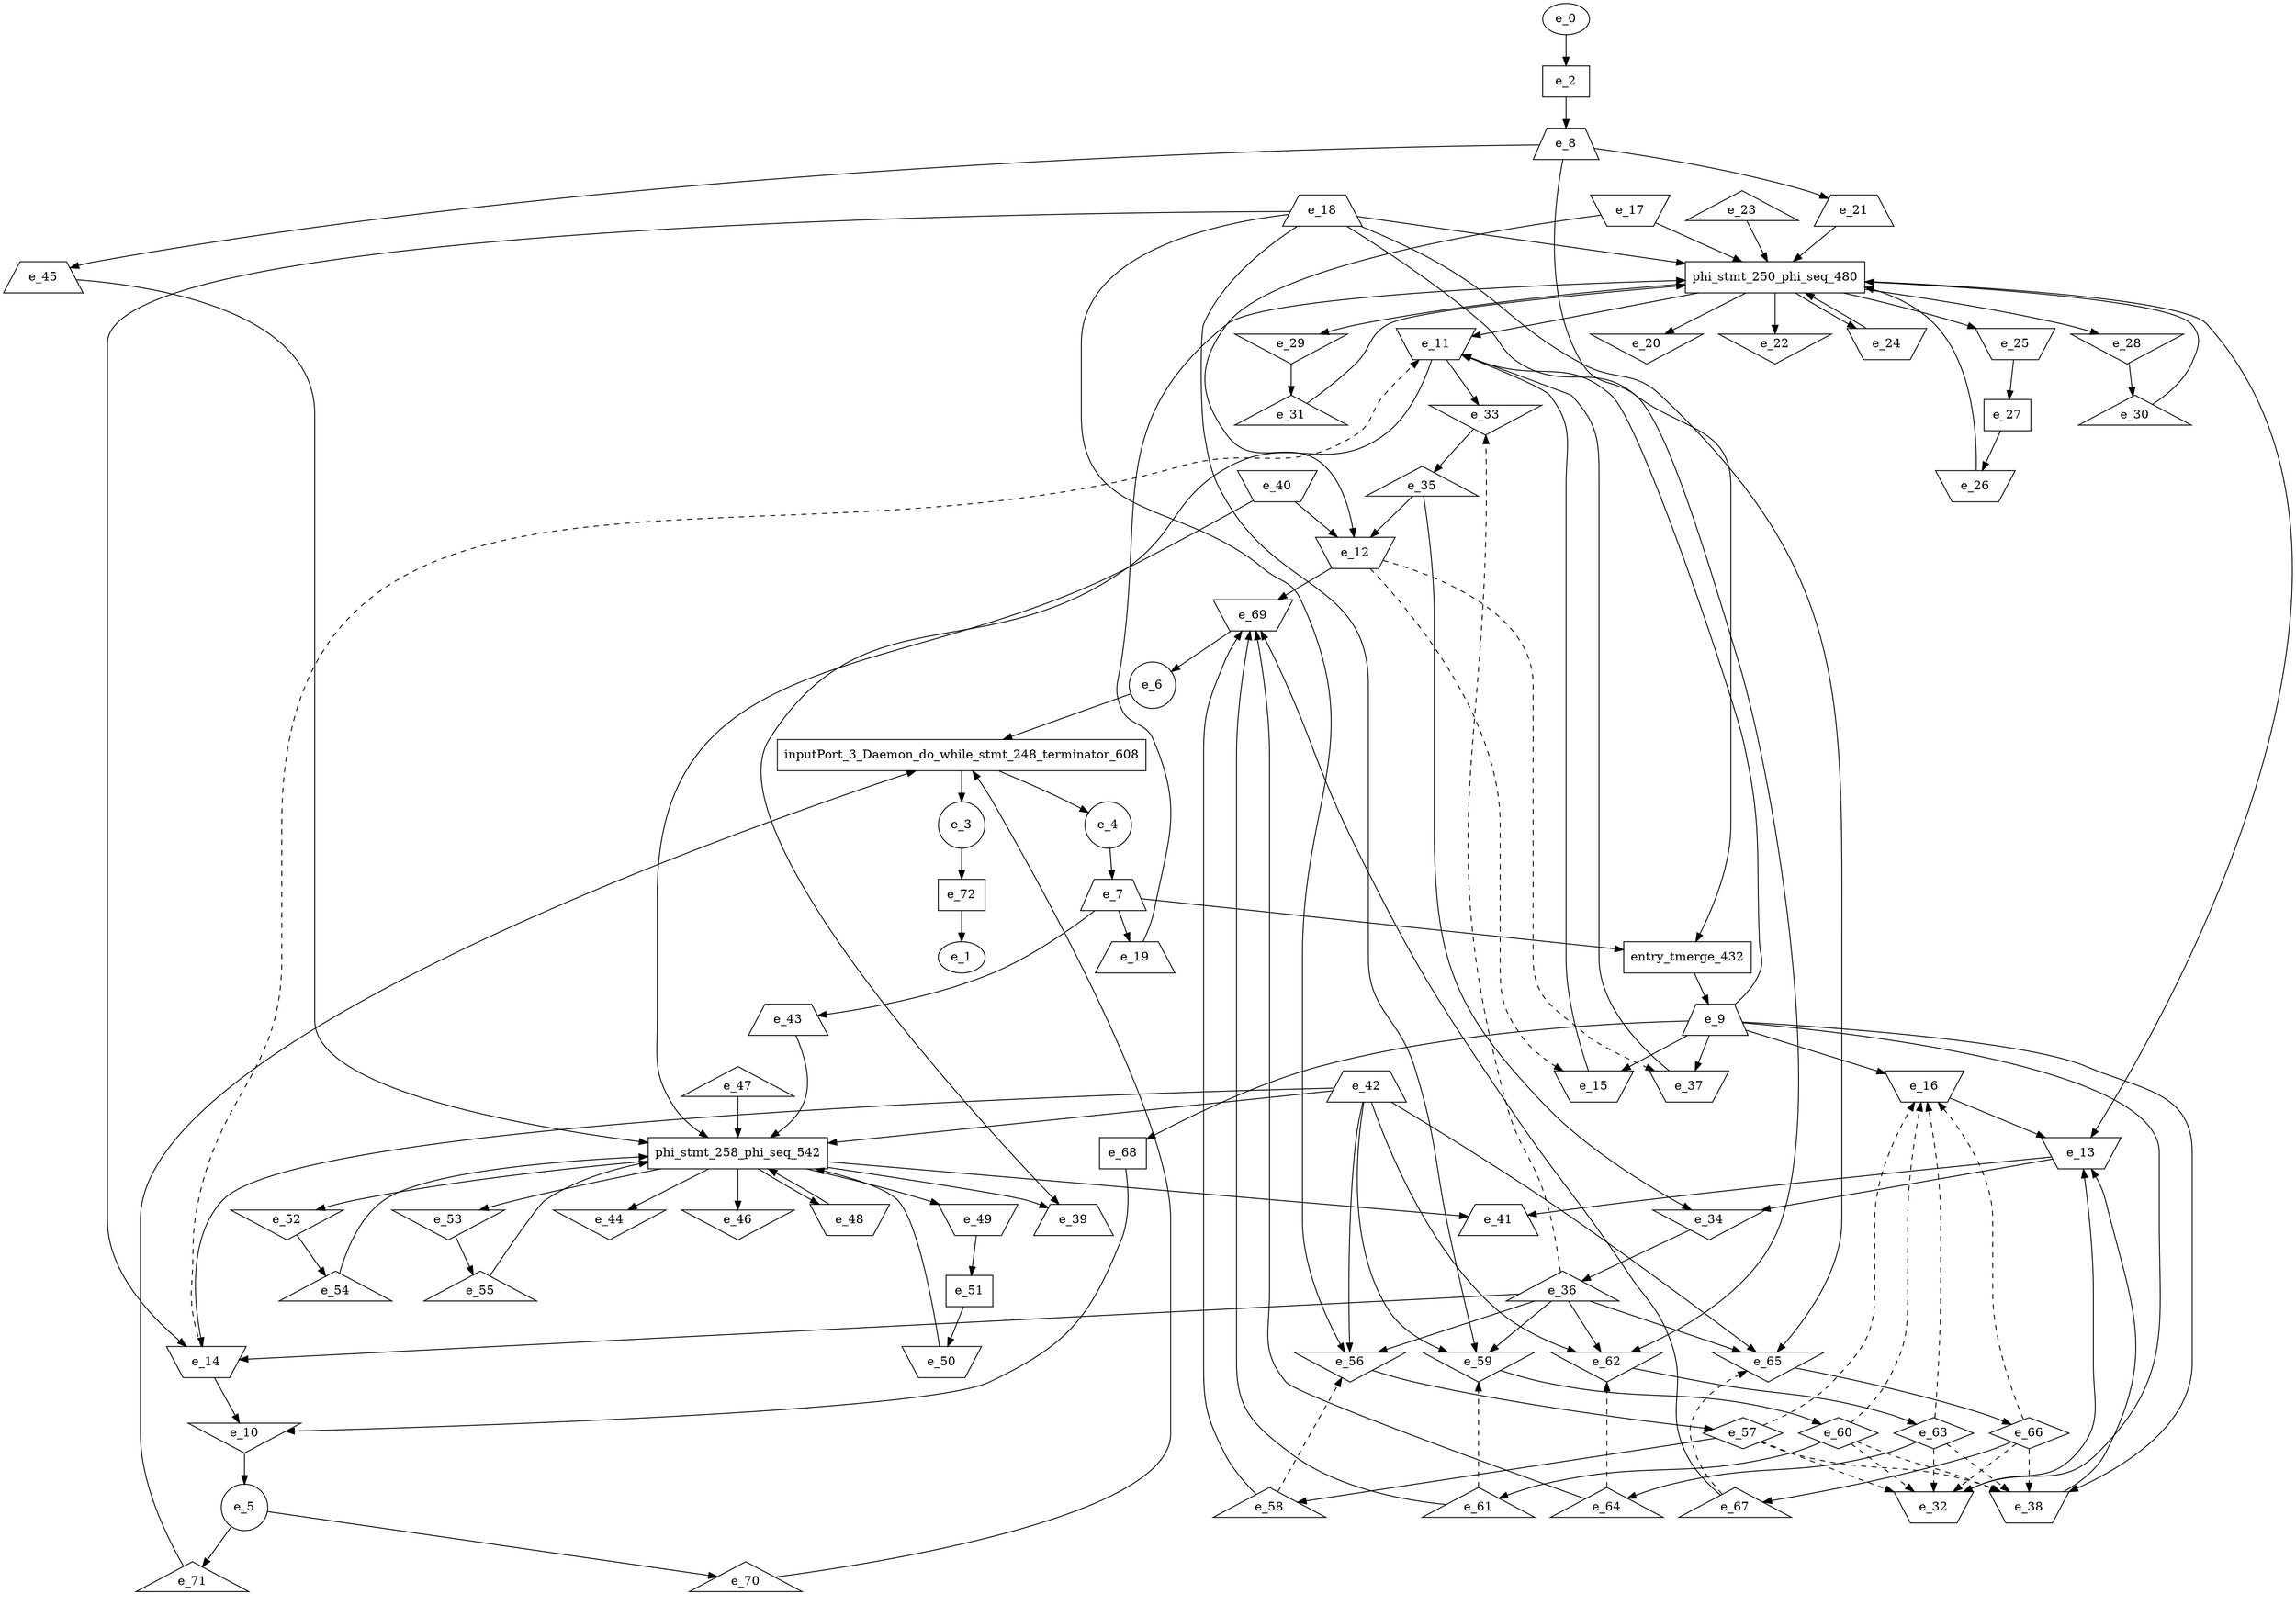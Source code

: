 digraph control_path {
  e_0: entry_node : n ;
  e_1: exit_node : s ;
  e_2 [shape = dot];
  e_3 [shape = circle];
  e_4 [shape = circle];
  e_5 [shape = circle];
  e_6 [shape = circle];
  e_7 [shape = trapezium];
  e_8 [shape = trapezium];
  e_9 [shape = trapezium];
  e_10 [shape = invtriangle];
  e_11 [shape = invtrapezium];
  e_12 [shape = invtrapezium];
  e_13 [shape = invtrapezium];
  e_14 [shape = invtrapezium];
  e_15 [shape = invtrapezium];
  e_16 [shape = invtrapezium];
  e_17 [shape = invtrapezium];
  e_18 [shape = trapezium];
  e_19 [shape = trapezium];
  e_20 [shape = invtriangle];
  e_21 [shape = trapezium];
  e_22 [shape = invtriangle];
  e_23 [shape = triangle];
  e_24 [shape = invtrapezium];
  e_25 [shape = invtrapezium];
  e_26 [shape = invtrapezium];
  e_27 [shape = dot];
  e_28 [shape = invtriangle];
  e_29 [shape = invtriangle];
  e_30 [shape = triangle];
  e_31 [shape = triangle];
  e_32 [shape = invtrapezium];
  e_33 [shape = invtriangle];
  e_34 [shape = invtriangle];
  e_35 [shape = triangle];
  e_36 [shape = triangle];
  e_37 [shape = invtrapezium];
  e_38 [shape = invtrapezium];
  e_39 [shape = trapezium];
  e_40 [shape = invtrapezium];
  e_41 [shape = trapezium];
  e_42 [shape = trapezium];
  e_43 [shape = trapezium];
  e_44 [shape = invtriangle];
  e_45 [shape = trapezium];
  e_46 [shape = invtriangle];
  e_47 [shape = triangle];
  e_48 [shape = invtrapezium];
  e_49 [shape = invtrapezium];
  e_50 [shape = invtrapezium];
  e_51 [shape = dot];
  e_52 [shape = invtriangle];
  e_53 [shape = invtriangle];
  e_54 [shape = triangle];
  e_55 [shape = triangle];
  e_56 [shape = invtriangle];
  e_57 [shape = diamond];
  e_58 [shape = triangle];
  e_59 [shape = invtriangle];
  e_60 [shape = diamond];
  e_61 [shape = triangle];
  e_62 [shape = invtriangle];
  e_63 [shape = diamond];
  e_64 [shape = triangle];
  e_65 [shape = invtriangle];
  e_66 [shape = diamond];
  e_67 [shape = triangle];
  e_68 [shape = dot];
  e_69 [shape = invtrapezium];
  e_70 [shape = triangle];
  e_71 [shape = triangle];
  e_72 [shape = dot];
  e_72 -> e_1;
  e_0 -> e_2;
  e_10 -> e_5;
  e_69 -> e_6;
  e_4 -> e_7;
  e_2 -> e_8;
  e_14 -> e_10;
  e_68 -> e_10;
  e_9 -> e_11;
  e_15 -> e_11;
  e_37 -> e_11;
  e_14 -> e_11[style = dashed];
  e_17 -> e_12;
  e_35 -> e_12;
  e_40 -> e_12;
  e_16 -> e_13;
  e_32 -> e_13;
  e_38 -> e_13;
  e_18 -> e_14;
  e_36 -> e_14;
  e_42 -> e_14;
  e_9 -> e_15;
  e_12 -> e_15[style = dashed];
  e_9 -> e_16;
  e_57 -> e_16[style = dashed];
  e_60 -> e_16[style = dashed];
  e_63 -> e_16[style = dashed];
  e_66 -> e_16[style = dashed];
  e_7 -> e_19;
  e_8 -> e_21;
  e_27 -> e_26;
  e_25 -> e_27;
  e_28 -> e_30;
  e_29 -> e_31;
  e_9 -> e_32;
  e_57 -> e_32[style = dashed];
  e_60 -> e_32[style = dashed];
  e_63 -> e_32[style = dashed];
  e_66 -> e_32[style = dashed];
  e_11 -> e_33;
  e_36 -> e_33[style = dashed];
  e_13 -> e_34;
  e_35 -> e_34;
  e_33 -> e_35;
  e_34 -> e_36;
  e_9 -> e_37;
  e_12 -> e_37[style = dashed];
  e_9 -> e_38;
  e_57 -> e_38[style = dashed];
  e_60 -> e_38[style = dashed];
  e_63 -> e_38[style = dashed];
  e_66 -> e_38[style = dashed];
  e_11 -> e_39;
  e_13 -> e_41;
  e_7 -> e_43;
  e_8 -> e_45;
  e_51 -> e_50;
  e_49 -> e_51;
  e_52 -> e_54;
  e_53 -> e_55;
  e_18 -> e_56;
  e_36 -> e_56;
  e_42 -> e_56;
  e_58 -> e_56[style = dashed];
  e_56 -> e_57;
  e_57 -> e_58;
  e_18 -> e_59;
  e_36 -> e_59;
  e_42 -> e_59;
  e_61 -> e_59[style = dashed];
  e_59 -> e_60;
  e_60 -> e_61;
  e_18 -> e_62;
  e_36 -> e_62;
  e_42 -> e_62;
  e_64 -> e_62[style = dashed];
  e_62 -> e_63;
  e_63 -> e_64;
  e_18 -> e_65;
  e_36 -> e_65;
  e_42 -> e_65;
  e_67 -> e_65[style = dashed];
  e_65 -> e_66;
  e_66 -> e_67;
  e_9 -> e_68;
  e_12 -> e_69;
  e_58 -> e_69;
  e_61 -> e_69;
  e_64 -> e_69;
  e_67 -> e_69;
  e_5 -> e_70;
  e_5 -> e_71;
  e_3 -> e_72;
  inputPort_3_Daemon_do_while_stmt_248_terminator_608 [shape=rectangle];
e_6 -> inputPort_3_Daemon_do_while_stmt_248_terminator_608;
e_71 -> inputPort_3_Daemon_do_while_stmt_248_terminator_608;
e_70 -> inputPort_3_Daemon_do_while_stmt_248_terminator_608;
inputPort_3_Daemon_do_while_stmt_248_terminator_608 -> e_4;
inputPort_3_Daemon_do_while_stmt_248_terminator_608 -> e_3;
  phi_stmt_250_phi_seq_480 [shape=rectangle];
e_21 -> phi_stmt_250_phi_seq_480;
phi_stmt_250_phi_seq_480 -> e_24;
phi_stmt_250_phi_seq_480 -> e_25;
phi_stmt_250_phi_seq_480 -> e_22;
e_24 -> phi_stmt_250_phi_seq_480;
e_26 -> phi_stmt_250_phi_seq_480;
e_19 -> phi_stmt_250_phi_seq_480;
phi_stmt_250_phi_seq_480 -> e_28;
phi_stmt_250_phi_seq_480 -> e_29;
phi_stmt_250_phi_seq_480 -> e_20;
e_30 -> phi_stmt_250_phi_seq_480;
e_31 -> phi_stmt_250_phi_seq_480;
e_17 -> phi_stmt_250_phi_seq_480;
e_18 -> phi_stmt_250_phi_seq_480;
phi_stmt_250_phi_seq_480 -> e_11;
phi_stmt_250_phi_seq_480 -> e_13;
e_23 -> phi_stmt_250_phi_seq_480;
  phi_stmt_258_phi_seq_542 [shape=rectangle];
e_45 -> phi_stmt_258_phi_seq_542;
phi_stmt_258_phi_seq_542 -> e_48;
phi_stmt_258_phi_seq_542 -> e_49;
phi_stmt_258_phi_seq_542 -> e_46;
e_48 -> phi_stmt_258_phi_seq_542;
e_50 -> phi_stmt_258_phi_seq_542;
e_43 -> phi_stmt_258_phi_seq_542;
phi_stmt_258_phi_seq_542 -> e_52;
phi_stmt_258_phi_seq_542 -> e_53;
phi_stmt_258_phi_seq_542 -> e_44;
e_54 -> phi_stmt_258_phi_seq_542;
e_55 -> phi_stmt_258_phi_seq_542;
e_40 -> phi_stmt_258_phi_seq_542;
e_42 -> phi_stmt_258_phi_seq_542;
phi_stmt_258_phi_seq_542 -> e_39;
phi_stmt_258_phi_seq_542 -> e_41;
e_47 -> phi_stmt_258_phi_seq_542;
entry_tmerge_432 [shape = rectangle]; 
e_7 -> entry_tmerge_432;
e_8 -> entry_tmerge_432;
entry_tmerge_432 -> e_9;
}
